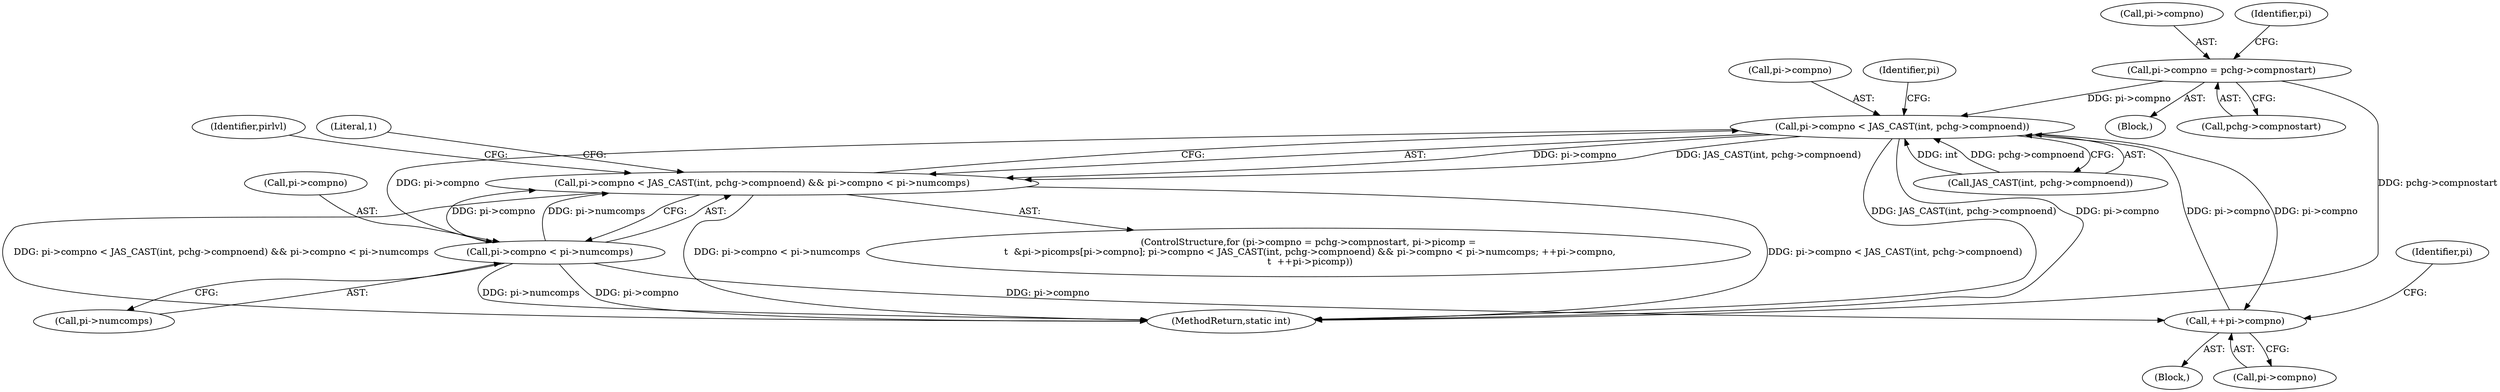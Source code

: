 digraph "0_jasper_1f0dfe5a42911b6880a1445f13f6d615ddb55387@pointer" {
"1000135" [label="(Call,pi->compno = pchg->compnostart)"];
"1000155" [label="(Call,pi->compno < JAS_CAST(int, pchg->compnoend))"];
"1000154" [label="(Call,pi->compno < JAS_CAST(int, pchg->compnoend) && pi->compno < pi->numcomps)"];
"1000164" [label="(Call,pi->compno < pi->numcomps)"];
"1000172" [label="(Call,++pi->compno)"];
"1000136" [label="(Call,pi->compno)"];
"1000155" [label="(Call,pi->compno < JAS_CAST(int, pchg->compnoend))"];
"1000144" [label="(Identifier,pi)"];
"1000178" [label="(Identifier,pi)"];
"1000159" [label="(Call,JAS_CAST(int, pchg->compnoend))"];
"1000133" [label="(ControlStructure,for (pi->compno = pchg->compnostart, pi->picomp =\n \t  &pi->picomps[pi->compno]; pi->compno < JAS_CAST(int, pchg->compnoend) && pi->compno < pi->numcomps; ++pi->compno,\n \t  ++pi->picomp))"];
"1000134" [label="(Block,)"];
"1000166" [label="(Identifier,pi)"];
"1000135" [label="(Call,pi->compno = pchg->compnostart)"];
"1000172" [label="(Call,++pi->compno)"];
"1000165" [label="(Call,pi->compno)"];
"1000171" [label="(Block,)"];
"1000164" [label="(Call,pi->compno < pi->numcomps)"];
"1000173" [label="(Call,pi->compno)"];
"1000182" [label="(Identifier,pirlvl)"];
"1000139" [label="(Call,pchg->compnostart)"];
"1000699" [label="(MethodReturn,static int)"];
"1000156" [label="(Call,pi->compno)"];
"1000154" [label="(Call,pi->compno < JAS_CAST(int, pchg->compnoend) && pi->compno < pi->numcomps)"];
"1000168" [label="(Call,pi->numcomps)"];
"1000698" [label="(Literal,1)"];
"1000135" -> "1000134"  [label="AST: "];
"1000135" -> "1000139"  [label="CFG: "];
"1000136" -> "1000135"  [label="AST: "];
"1000139" -> "1000135"  [label="AST: "];
"1000144" -> "1000135"  [label="CFG: "];
"1000135" -> "1000699"  [label="DDG: pchg->compnostart"];
"1000135" -> "1000155"  [label="DDG: pi->compno"];
"1000155" -> "1000154"  [label="AST: "];
"1000155" -> "1000159"  [label="CFG: "];
"1000156" -> "1000155"  [label="AST: "];
"1000159" -> "1000155"  [label="AST: "];
"1000166" -> "1000155"  [label="CFG: "];
"1000154" -> "1000155"  [label="CFG: "];
"1000155" -> "1000699"  [label="DDG: JAS_CAST(int, pchg->compnoend)"];
"1000155" -> "1000699"  [label="DDG: pi->compno"];
"1000155" -> "1000154"  [label="DDG: pi->compno"];
"1000155" -> "1000154"  [label="DDG: JAS_CAST(int, pchg->compnoend)"];
"1000172" -> "1000155"  [label="DDG: pi->compno"];
"1000159" -> "1000155"  [label="DDG: int"];
"1000159" -> "1000155"  [label="DDG: pchg->compnoend"];
"1000155" -> "1000164"  [label="DDG: pi->compno"];
"1000155" -> "1000172"  [label="DDG: pi->compno"];
"1000154" -> "1000133"  [label="AST: "];
"1000154" -> "1000164"  [label="CFG: "];
"1000164" -> "1000154"  [label="AST: "];
"1000182" -> "1000154"  [label="CFG: "];
"1000698" -> "1000154"  [label="CFG: "];
"1000154" -> "1000699"  [label="DDG: pi->compno < pi->numcomps"];
"1000154" -> "1000699"  [label="DDG: pi->compno < JAS_CAST(int, pchg->compnoend)"];
"1000154" -> "1000699"  [label="DDG: pi->compno < JAS_CAST(int, pchg->compnoend) && pi->compno < pi->numcomps"];
"1000164" -> "1000154"  [label="DDG: pi->compno"];
"1000164" -> "1000154"  [label="DDG: pi->numcomps"];
"1000164" -> "1000168"  [label="CFG: "];
"1000165" -> "1000164"  [label="AST: "];
"1000168" -> "1000164"  [label="AST: "];
"1000164" -> "1000699"  [label="DDG: pi->numcomps"];
"1000164" -> "1000699"  [label="DDG: pi->compno"];
"1000164" -> "1000172"  [label="DDG: pi->compno"];
"1000172" -> "1000171"  [label="AST: "];
"1000172" -> "1000173"  [label="CFG: "];
"1000173" -> "1000172"  [label="AST: "];
"1000178" -> "1000172"  [label="CFG: "];
}
